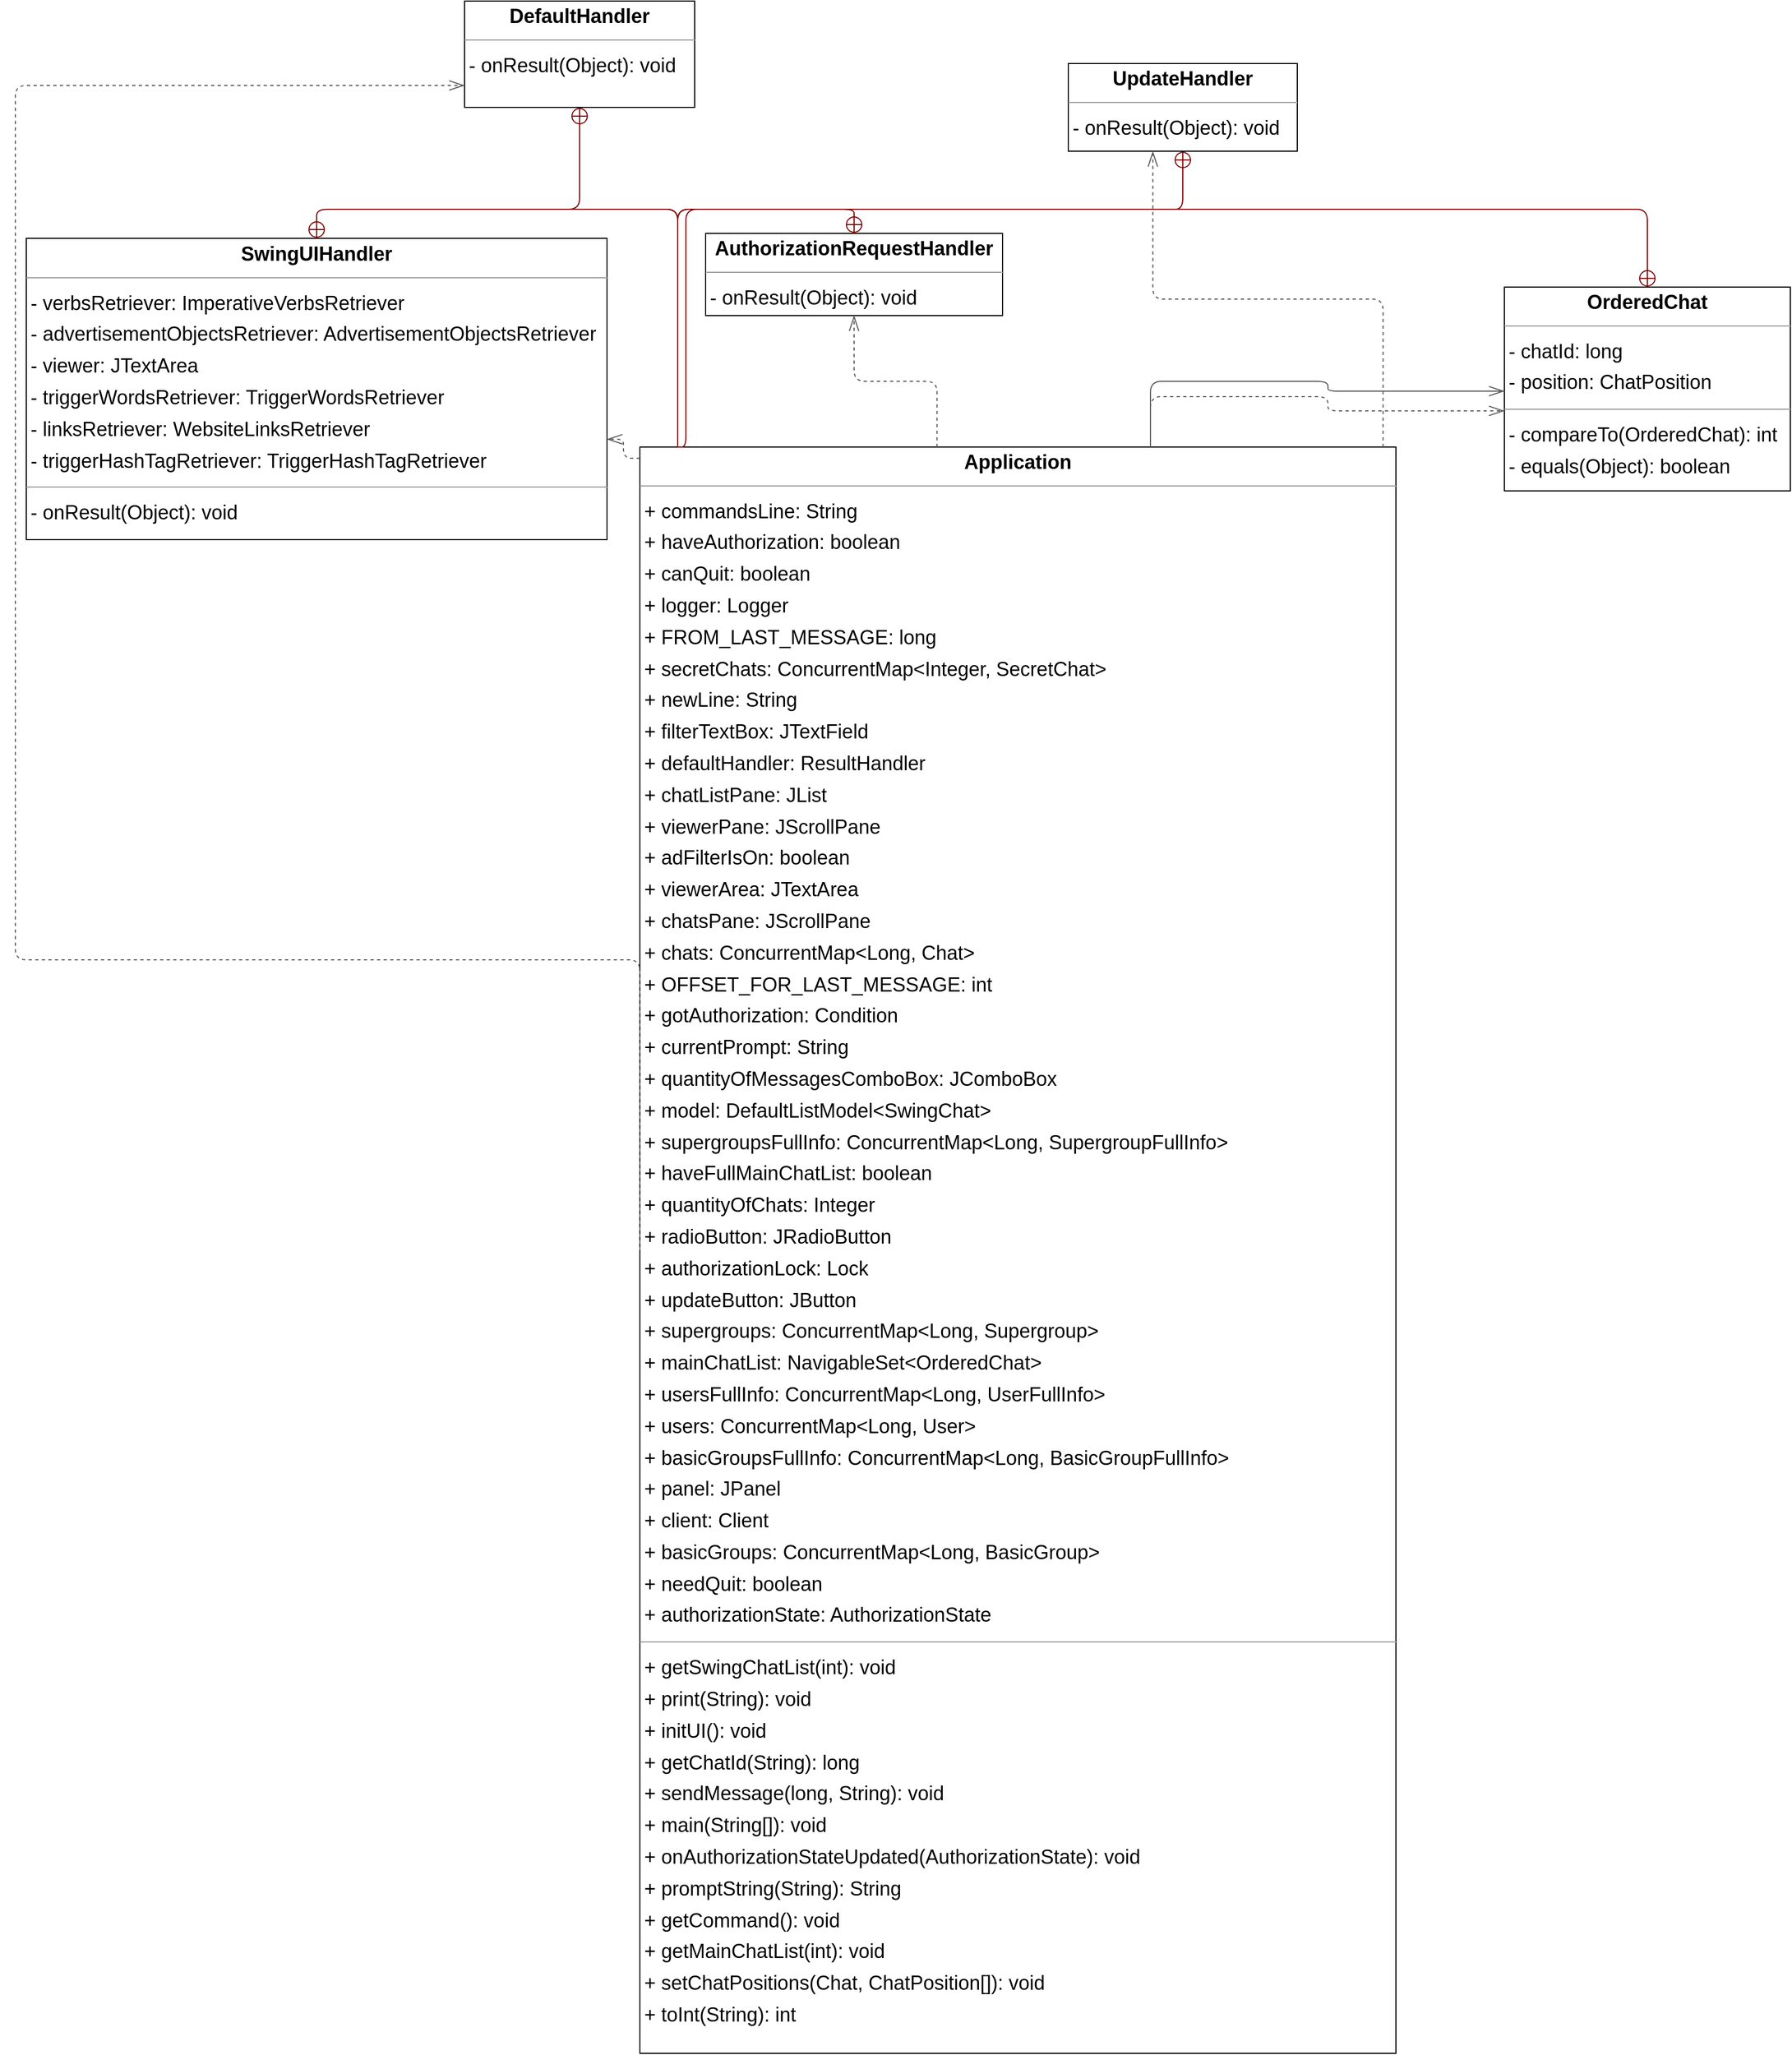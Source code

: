 <mxfile version="18.0.3" type="github"><diagram id="W8TShCi3zQXOmVGOVtkJ" name="Page-1"><mxGraphModel dx="2747" dy="3049" grid="1" gridSize="10" guides="1" tooltips="1" connect="1" arrows="1" fold="1" page="1" pageScale="1" pageWidth="827" pageHeight="1169" background="none" math="0" shadow="0"><root><mxCell id="0"/><mxCell id="1" parent="0"/><mxCell id="node0" value="&lt;p style=&quot;margin: 4px 0px 0px; text-align: center; font-size: 18px;&quot;&gt;&lt;b style=&quot;&quot;&gt;&lt;font style=&quot;font-size: 18px;&quot;&gt;Application&lt;/font&gt;&lt;/b&gt;&lt;/p&gt;&lt;hr style=&quot;font-size: 18px;&quot; size=&quot;1&quot;&gt;&lt;p style=&quot;margin: 0px 0px 0px 4px; line-height: 1.6; font-size: 18px;&quot;&gt;&lt;font style=&quot;font-size: 18px;&quot;&gt;+ commandsLine: String&lt;br&gt;+ haveAuthorization: boolean&lt;br&gt;+ canQuit: boolean&lt;br&gt;+ logger: Logger&lt;br&gt;+ FROM_LAST_MESSAGE: long&lt;br&gt;+ secretChats: ConcurrentMap&amp;lt;Integer, SecretChat&amp;gt;&lt;br&gt;+ newLine: String&lt;br&gt;+ filterTextBox: JTextField&lt;br&gt;+ defaultHandler: ResultHandler&lt;br&gt;+ chatListPane: JList&lt;br&gt;+ viewerPane: JScrollPane&lt;br&gt;+ adFilterIsOn: boolean&lt;br&gt;+ viewerArea: JTextArea&lt;br&gt;+ chatsPane: JScrollPane&lt;br&gt;+ chats: ConcurrentMap&amp;lt;Long, Chat&amp;gt;&lt;br&gt;+ OFFSET_FOR_LAST_MESSAGE: int&lt;br&gt;+ gotAuthorization: Condition&lt;br&gt;+ currentPrompt: String&lt;br&gt;+ quantityOfMessagesComboBox: JComboBox&lt;br&gt;+ model: DefaultListModel&amp;lt;SwingChat&amp;gt;&lt;br&gt;+ supergroupsFullInfo: ConcurrentMap&amp;lt;Long, SupergroupFullInfo&amp;gt;&lt;br&gt;+ haveFullMainChatList: boolean&lt;br&gt;+ quantityOfChats: Integer&lt;br&gt;+ radioButton: JRadioButton&lt;br&gt;+ authorizationLock: Lock&lt;br&gt;+ updateButton: JButton&lt;br&gt;+ supergroups: ConcurrentMap&amp;lt;Long, Supergroup&amp;gt;&lt;br&gt;+ mainChatList: NavigableSet&amp;lt;OrderedChat&amp;gt;&lt;br&gt;+ usersFullInfo: ConcurrentMap&amp;lt;Long, UserFullInfo&amp;gt;&lt;br&gt;+ users: ConcurrentMap&amp;lt;Long, User&amp;gt;&lt;br&gt;+ basicGroupsFullInfo: ConcurrentMap&amp;lt;Long, BasicGroupFullInfo&amp;gt;&lt;br&gt;+ panel: JPanel&lt;br&gt;+ client: Client&lt;br&gt;+ basicGroups: ConcurrentMap&amp;lt;Long, BasicGroup&amp;gt;&lt;br&gt;+ needQuit: boolean&lt;br&gt;+ authorizationState: AuthorizationState&lt;/font&gt;&lt;/p&gt;&lt;hr style=&quot;font-size: 18px;&quot; size=&quot;1&quot;&gt;&lt;p style=&quot;margin: 0px 0px 0px 4px; line-height: 1.6; font-size: 18px;&quot;&gt;&lt;font style=&quot;font-size: 18px;&quot;&gt;+ getSwingChatList(int): void&lt;br&gt;+ print(String): void&lt;br&gt;+ initUI(): void&lt;br&gt;+ getChatId(String): long&lt;br&gt;+ sendMessage(long, String): void&lt;br&gt;+ main(String[]): void&lt;br&gt;+ onAuthorizationStateUpdated(AuthorizationState): void&lt;br&gt;+ promptString(String): String&lt;br&gt;+ getCommand(): void&lt;br&gt;+ getMainChatList(int): void&lt;br&gt;+ setChatPositions(Chat, ChatPosition[]): void&lt;br&gt;+ toInt(String): int&lt;/font&gt;&lt;/p&gt;" style="verticalAlign=top;align=left;overflow=fill;fontSize=14;fontFamily=Helvetica;html=1;rounded=0;shadow=0;comic=0;labelBackgroundColor=none;strokeWidth=1;" parent="1" vertex="1"><mxGeometry x="-230" y="-730" width="690" height="1466" as="geometry"/></mxCell><mxCell id="node5" value="&lt;p style=&quot;margin: 4px 0px 0px; text-align: center; font-size: 18px;&quot;&gt;&lt;b style=&quot;&quot;&gt;&lt;font style=&quot;font-size: 18px;&quot;&gt;AuthorizationRequestHandler&lt;/font&gt;&lt;/b&gt;&lt;/p&gt;&lt;hr style=&quot;font-size: 18px;&quot; size=&quot;1&quot;&gt;&lt;p style=&quot;margin: 0px 0px 0px 4px; line-height: 1.6; font-size: 18px;&quot;&gt;&lt;font style=&quot;font-size: 18px;&quot;&gt;- onResult(Object): void&lt;/font&gt;&lt;/p&gt;" style="verticalAlign=top;align=left;overflow=fill;fontSize=14;fontFamily=Helvetica;html=1;rounded=0;shadow=0;comic=0;labelBackgroundColor=none;strokeWidth=1;" parent="1" vertex="1"><mxGeometry x="-170" y="-925" width="271" height="75" as="geometry"/></mxCell><mxCell id="node3" value="&lt;p style=&quot;margin: 4px 0px 0px; text-align: center; font-size: 18px;&quot;&gt;&lt;b style=&quot;&quot;&gt;&lt;font style=&quot;font-size: 18px;&quot;&gt;DefaultHandler&lt;/font&gt;&lt;/b&gt;&lt;/p&gt;&lt;hr style=&quot;font-size: 18px;&quot; size=&quot;1&quot;&gt;&lt;p style=&quot;margin: 0px 0px 0px 4px; line-height: 1.6; font-size: 18px;&quot;&gt;&lt;font style=&quot;font-size: 18px;&quot;&gt;- onResult(Object): void&lt;/font&gt;&lt;/p&gt;" style="verticalAlign=top;align=left;overflow=fill;fontSize=14;fontFamily=Helvetica;html=1;rounded=0;shadow=0;comic=0;labelBackgroundColor=none;strokeWidth=1;" parent="1" vertex="1"><mxGeometry x="-390" y="-1137" width="210" height="97" as="geometry"/></mxCell><mxCell id="node1" value="&lt;p style=&quot;margin: 4px 0px 0px; text-align: center; font-size: 18px;&quot;&gt;&lt;b style=&quot;&quot;&gt;&lt;font style=&quot;font-size: 18px;&quot;&gt;OrderedChat&lt;/font&gt;&lt;/b&gt;&lt;/p&gt;&lt;hr style=&quot;font-size: 18px;&quot; size=&quot;1&quot;&gt;&lt;p style=&quot;margin: 0px 0px 0px 4px; line-height: 1.6; font-size: 18px;&quot;&gt;&lt;font style=&quot;font-size: 18px;&quot;&gt;- chatId: long&lt;br&gt;- position: ChatPosition&lt;/font&gt;&lt;/p&gt;&lt;hr style=&quot;font-size: 18px;&quot; size=&quot;1&quot;&gt;&lt;p style=&quot;margin: 0px 0px 0px 4px; line-height: 1.6; font-size: 18px;&quot;&gt;&lt;font style=&quot;font-size: 18px;&quot;&gt;- compareTo(OrderedChat): int&lt;br&gt;- equals(Object): boolean&lt;/font&gt;&lt;/p&gt;" style="verticalAlign=top;align=left;overflow=fill;fontSize=14;fontFamily=Helvetica;html=1;rounded=0;shadow=0;comic=0;labelBackgroundColor=none;strokeWidth=1;" parent="1" vertex="1"><mxGeometry x="559" y="-876" width="261" height="186" as="geometry"/></mxCell><mxCell id="node4" value="&lt;p style=&quot;margin: 4px 0px 0px; text-align: center; font-size: 18px;&quot;&gt;&lt;b style=&quot;&quot;&gt;&lt;font style=&quot;font-size: 18px;&quot;&gt;SwingUIHandler&lt;/font&gt;&lt;/b&gt;&lt;/p&gt;&lt;hr style=&quot;font-size: 18px;&quot; size=&quot;1&quot;&gt;&lt;p style=&quot;margin: 0px 0px 0px 4px; line-height: 1.6; font-size: 18px;&quot;&gt;&lt;font style=&quot;font-size: 18px;&quot;&gt;- verbsRetriever: ImperativeVerbsRetriever&lt;br&gt;- advertisementObjectsRetriever: AdvertisementObjectsRetriever&lt;br&gt;- viewer: JTextArea&lt;br&gt;- triggerWordsRetriever: TriggerWordsRetriever&lt;br&gt;- linksRetriever: WebsiteLinksRetriever&lt;br&gt;- triggerHashTagRetriever: TriggerHashTagRetriever&lt;/font&gt;&lt;/p&gt;&lt;hr style=&quot;font-size: 18px;&quot; size=&quot;1&quot;&gt;&lt;p style=&quot;margin: 0px 0px 0px 4px; line-height: 1.6; font-size: 18px;&quot;&gt;&lt;font style=&quot;font-size: 18px;&quot;&gt;- onResult(Object): void&lt;/font&gt;&lt;/p&gt;" style="verticalAlign=top;align=left;overflow=fill;fontSize=14;fontFamily=Helvetica;html=1;rounded=0;shadow=0;comic=0;labelBackgroundColor=none;strokeWidth=1;" parent="1" vertex="1"><mxGeometry x="-790" y="-920.5" width="530" height="275" as="geometry"/></mxCell><mxCell id="node2" value="&lt;p style=&quot;margin: 4px 0px 0px; text-align: center; font-size: 18px;&quot;&gt;&lt;b style=&quot;&quot;&gt;&lt;font style=&quot;font-size: 18px;&quot;&gt;UpdateHandler&lt;/font&gt;&lt;/b&gt;&lt;/p&gt;&lt;hr style=&quot;font-size: 18px;&quot; size=&quot;1&quot;&gt;&lt;p style=&quot;margin: 0px 0px 0px 4px; line-height: 1.6; font-size: 18px;&quot;&gt;&lt;font style=&quot;font-size: 18px;&quot;&gt;- onResult(Object): void&lt;/font&gt;&lt;/p&gt;" style="verticalAlign=top;align=left;overflow=fill;fontSize=14;fontFamily=Helvetica;html=1;rounded=0;shadow=0;comic=0;labelBackgroundColor=none;strokeWidth=1;" parent="1" vertex="1"><mxGeometry x="161" y="-1080" width="209" height="80" as="geometry"/></mxCell><mxCell id="edge7" value="" style="html=1;rounded=1;edgeStyle=orthogonalEdgeStyle;dashed=1;startArrow=none;endArrow=openThin;endSize=12;strokeColor=#595959;exitX=0.393;exitY=0.000;exitDx=0;exitDy=0;entryX=0.500;entryY=1.001;entryDx=0;entryDy=0;" parent="1" source="node0" target="node5" edge="1"><mxGeometry width="50" height="50" relative="1" as="geometry"><Array as="points"/></mxGeometry></mxCell><mxCell id="edge1" value="" style="html=1;rounded=1;edgeStyle=orthogonalEdgeStyle;dashed=1;startArrow=none;endArrow=openThin;endSize=12;strokeColor=#595959;exitX=0.000;exitY=0.500;exitDx=0;exitDy=0;" parent="1" source="node0" target="node3" edge="1"><mxGeometry width="50" height="50" relative="1" as="geometry"><Array as="points"><mxPoint x="-230" y="-262"/><mxPoint x="-800" y="-262"/><mxPoint x="-800" y="-1060"/><mxPoint x="-321" y="-1060"/></Array><mxPoint x="-440" y="-1000" as="targetPoint"/></mxGeometry></mxCell><mxCell id="edge5" value="" style="html=1;rounded=1;edgeStyle=orthogonalEdgeStyle;dashed=1;startArrow=none;endArrow=openThin;endSize=12;strokeColor=#595959;" parent="1" source="node0" target="node1" edge="1"><mxGeometry width="50" height="50" relative="1" as="geometry"><Array as="points"><mxPoint x="236" y="-776"/><mxPoint x="398" y="-776"/><mxPoint x="398" y="-763"/></Array></mxGeometry></mxCell><mxCell id="edge10" value="" style="html=1;rounded=1;edgeStyle=orthogonalEdgeStyle;dashed=0;startArrow=diamondThinstartSize=12;endArrow=openThin;endSize=12;strokeColor=#595959;" parent="1" source="node0" target="node1" edge="1"><mxGeometry width="50" height="50" relative="1" as="geometry"><Array as="points"><mxPoint x="236" y="-790"/><mxPoint x="398" y="-790"/><mxPoint x="398" y="-781"/></Array></mxGeometry></mxCell><mxCell id="edge2" value="" style="html=1;rounded=1;edgeStyle=orthogonalEdgeStyle;dashed=1;startArrow=none;endArrow=openThin;endSize=12;strokeColor=#595959;exitX=0.000;exitY=0.007;exitDx=0;exitDy=0;entryX=1.000;entryY=0.667;entryDx=0;entryDy=0;" parent="1" source="node0" target="node4" edge="1"><mxGeometry width="50" height="50" relative="1" as="geometry"><Array as="points"/></mxGeometry></mxCell><mxCell id="edge9" value="" style="html=1;rounded=1;edgeStyle=orthogonalEdgeStyle;dashed=1;startArrow=none;endArrow=openThin;endSize=12;strokeColor=#595959;exitX=0.983;exitY=0.000;exitDx=0;exitDy=0;entryX=0.369;entryY=1.001;entryDx=0;entryDy=0;" parent="1" source="node0" target="node2" edge="1"><mxGeometry width="50" height="50" relative="1" as="geometry"><Array as="points"/></mxGeometry></mxCell><mxCell id="edge8" value="" style="html=1;rounded=1;edgeStyle=orthogonalEdgeStyle;dashed=0;startArrow=circlePlus;startFill=0;endArrow=none;strokeColor=#820000;exitX=0.500;exitY=0.000;exitDx=0;exitDy=0;entryX=0.050;entryY=0.000;entryDx=0;entryDy=0;" parent="1" source="node5" target="node0" edge="1"><mxGeometry width="50" height="50" relative="1" as="geometry"><Array as="points"><mxPoint x="-35" y="-947"/><mxPoint x="-188" y="-947"/></Array></mxGeometry></mxCell><mxCell id="edge3" value="" style="html=1;rounded=1;edgeStyle=orthogonalEdgeStyle;dashed=0;startArrow=circlePlus;startFill=0;endArrow=none;strokeColor=#820000;exitX=0.500;exitY=1.000;exitDx=0;exitDy=0;entryX=0.050;entryY=0.000;entryDx=0;entryDy=0;" parent="1" source="node3" target="node0" edge="1"><mxGeometry width="50" height="50" relative="1" as="geometry"><Array as="points"><mxPoint x="-321" y="-947"/><mxPoint x="-188" y="-947"/></Array></mxGeometry></mxCell><mxCell id="edge0" value="" style="html=1;rounded=1;edgeStyle=orthogonalEdgeStyle;dashed=0;startArrow=circlePlus;startFill=0;endArrow=none;strokeColor=#820000;exitX=0.500;exitY=0.000;exitDx=0;exitDy=0;entryX=0.050;entryY=0.000;entryDx=0;entryDy=0;" parent="1" source="node1" target="node0" edge="1"><mxGeometry width="50" height="50" relative="1" as="geometry"><Array as="points"><mxPoint x="670" y="-947"/><mxPoint x="-188" y="-947"/></Array></mxGeometry></mxCell><mxCell id="edge6" value="" style="html=1;rounded=1;edgeStyle=orthogonalEdgeStyle;dashed=0;startArrow=circlePlus;startFill=0;endArrow=none;strokeColor=#820000;exitX=0.500;exitY=0.000;exitDx=0;exitDy=0;entryX=0.050;entryY=0.000;entryDx=0;entryDy=0;" parent="1" source="node4" target="node0" edge="1"><mxGeometry width="50" height="50" relative="1" as="geometry"><Array as="points"><mxPoint x="-487" y="-947"/><mxPoint x="-188" y="-947"/></Array></mxGeometry></mxCell><mxCell id="edge4" value="" style="html=1;rounded=1;edgeStyle=orthogonalEdgeStyle;dashed=0;startArrow=circlePlus;startFill=0;endArrow=none;strokeColor=#820000;exitX=0.500;exitY=1.000;exitDx=0;exitDy=0;entryX=0.050;entryY=0.000;entryDx=0;entryDy=0;" parent="1" source="node2" target="node0" edge="1"><mxGeometry width="50" height="50" relative="1" as="geometry"><Array as="points"><mxPoint x="252" y="-947"/><mxPoint x="-188" y="-947"/></Array></mxGeometry></mxCell></root></mxGraphModel></diagram></mxfile>